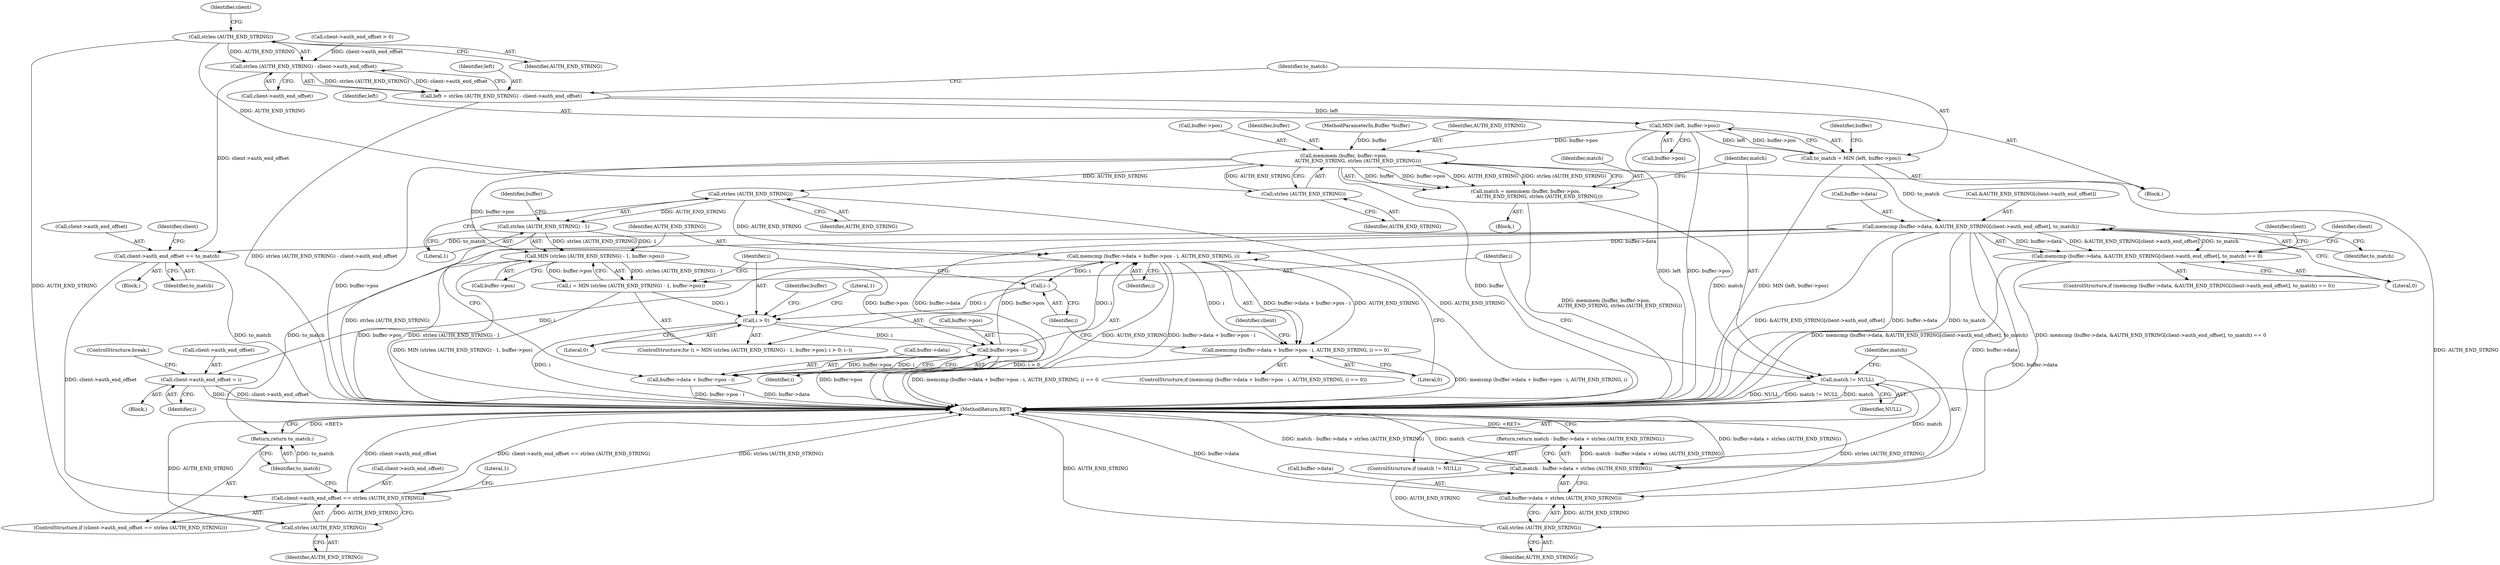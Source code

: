 digraph "1_flatpak_52346bf187b5a7f1c0fe9075b328b7ad6abe78f6@API" {
"1000124" [label="(Call,strlen (AUTH_END_STRING))"];
"1000123" [label="(Call,strlen (AUTH_END_STRING) - client->auth_end_offset)"];
"1000121" [label="(Call,left = strlen (AUTH_END_STRING) - client->auth_end_offset)"];
"1000132" [label="(Call,MIN (left, buffer->pos))"];
"1000130" [label="(Call,to_match = MIN (left, buffer->pos))"];
"1000139" [label="(Call,memcmp (buffer->data, &AUTH_END_STRING[client->auth_end_offset], to_match))"];
"1000138" [label="(Call,memcmp (buffer->data, &AUTH_END_STRING[client->auth_end_offset], to_match) == 0)"];
"1000152" [label="(Call,client->auth_end_offset += to_match)"];
"1000158" [label="(Call,client->auth_end_offset == strlen (AUTH_END_STRING))"];
"1000164" [label="(Return,return to_match;)"];
"1000190" [label="(Call,match - buffer->data + strlen (AUTH_END_STRING))"];
"1000189" [label="(Return,return match - buffer->data + strlen (AUTH_END_STRING);)"];
"1000192" [label="(Call,buffer->data + strlen (AUTH_END_STRING))"];
"1000217" [label="(Call,memcmp (buffer->data + buffer->pos - i, AUTH_END_STRING, i))"];
"1000212" [label="(Call,i--)"];
"1000209" [label="(Call,i > 0)"];
"1000222" [label="(Call,buffer->pos - i)"];
"1000218" [label="(Call,buffer->data + buffer->pos - i)"];
"1000216" [label="(Call,memcmp (buffer->data + buffer->pos - i, AUTH_END_STRING, i) == 0)"];
"1000231" [label="(Call,client->auth_end_offset = i)"];
"1000177" [label="(Call,memmem (buffer, buffer->pos,\n                  AUTH_END_STRING, strlen (AUTH_END_STRING)))"];
"1000175" [label="(Call,match = memmem (buffer, buffer->pos,\n                  AUTH_END_STRING, strlen (AUTH_END_STRING)))"];
"1000186" [label="(Call,match != NULL)"];
"1000196" [label="(Call,strlen (AUTH_END_STRING))"];
"1000203" [label="(Call,strlen (AUTH_END_STRING))"];
"1000202" [label="(Call,strlen (AUTH_END_STRING) - 1)"];
"1000201" [label="(Call,MIN (strlen (AUTH_END_STRING) - 1, buffer->pos))"];
"1000199" [label="(Call,i = MIN (strlen (AUTH_END_STRING) - 1, buffer->pos))"];
"1000162" [label="(Call,strlen (AUTH_END_STRING))"];
"1000183" [label="(Call,strlen (AUTH_END_STRING))"];
"1000202" [label="(Call,strlen (AUTH_END_STRING) - 1)"];
"1000182" [label="(Identifier,AUTH_END_STRING)"];
"1000212" [label="(Call,i--)"];
"1000210" [label="(Identifier,i)"];
"1000197" [label="(Identifier,AUTH_END_STRING)"];
"1000216" [label="(Call,memcmp (buffer->data + buffer->pos - i, AUTH_END_STRING, i) == 0)"];
"1000164" [label="(Return,return to_match;)"];
"1000222" [label="(Call,buffer->pos - i)"];
"1000236" [label="(ControlStructure,break;)"];
"1000127" [label="(Identifier,client)"];
"1000190" [label="(Call,match - buffer->data + strlen (AUTH_END_STRING))"];
"1000152" [label="(Call,client->auth_end_offset += to_match)"];
"1000211" [label="(Literal,0)"];
"1000193" [label="(Call,buffer->data)"];
"1000188" [label="(Identifier,NULL)"];
"1000165" [label="(Identifier,to_match)"];
"1000217" [label="(Call,memcmp (buffer->data + buffer->pos - i, AUTH_END_STRING, i))"];
"1000143" [label="(Call,&AUTH_END_STRING[client->auth_end_offset])"];
"1000114" [label="(Call,client->auth_end_offset > 0)"];
"1000171" [label="(Identifier,client)"];
"1000199" [label="(Call,i = MIN (strlen (AUTH_END_STRING) - 1, buffer->pos))"];
"1000159" [label="(Call,client->auth_end_offset)"];
"1000137" [label="(ControlStructure,if (memcmp (buffer->data, &AUTH_END_STRING[client->auth_end_offset], to_match) == 0))"];
"1000177" [label="(Call,memmem (buffer, buffer->pos,\n                  AUTH_END_STRING, strlen (AUTH_END_STRING)))"];
"1000158" [label="(Call,client->auth_end_offset == strlen (AUTH_END_STRING))"];
"1000232" [label="(Call,client->auth_end_offset)"];
"1000151" [label="(Block,)"];
"1000119" [label="(Block,)"];
"1000184" [label="(Identifier,AUTH_END_STRING)"];
"1000189" [label="(Return,return match - buffer->data + strlen (AUTH_END_STRING);)"];
"1000233" [label="(Identifier,client)"];
"1000131" [label="(Identifier,to_match)"];
"1000123" [label="(Call,strlen (AUTH_END_STRING) - client->auth_end_offset)"];
"1000160" [label="(Identifier,client)"];
"1000191" [label="(Identifier,match)"];
"1000231" [label="(Call,client->auth_end_offset = i)"];
"1000196" [label="(Call,strlen (AUTH_END_STRING))"];
"1000140" [label="(Call,buffer->data)"];
"1000149" [label="(Identifier,to_match)"];
"1000156" [label="(Identifier,to_match)"];
"1000134" [label="(Call,buffer->pos)"];
"1000121" [label="(Call,left = strlen (AUTH_END_STRING) - client->auth_end_offset)"];
"1000150" [label="(Literal,0)"];
"1000201" [label="(Call,MIN (strlen (AUTH_END_STRING) - 1, buffer->pos))"];
"1000205" [label="(Literal,1)"];
"1000125" [label="(Identifier,AUTH_END_STRING)"];
"1000138" [label="(Call,memcmp (buffer->data, &AUTH_END_STRING[client->auth_end_offset], to_match) == 0)"];
"1000179" [label="(Call,buffer->pos)"];
"1000162" [label="(Call,strlen (AUTH_END_STRING))"];
"1000220" [label="(Identifier,buffer)"];
"1000223" [label="(Call,buffer->pos)"];
"1000207" [label="(Identifier,buffer)"];
"1000124" [label="(Call,strlen (AUTH_END_STRING))"];
"1000130" [label="(Call,to_match = MIN (left, buffer->pos))"];
"1000239" [label="(Literal,1)"];
"1000122" [label="(Identifier,left)"];
"1000215" [label="(ControlStructure,if (memcmp (buffer->data + buffer->pos - i, AUTH_END_STRING, i) == 0))"];
"1000133" [label="(Identifier,left)"];
"1000126" [label="(Call,client->auth_end_offset)"];
"1000219" [label="(Call,buffer->data)"];
"1000154" [label="(Identifier,client)"];
"1000203" [label="(Call,strlen (AUTH_END_STRING))"];
"1000157" [label="(ControlStructure,if (client->auth_end_offset == strlen (AUTH_END_STRING)))"];
"1000139" [label="(Call,memcmp (buffer->data, &AUTH_END_STRING[client->auth_end_offset], to_match))"];
"1000192" [label="(Call,buffer->data + strlen (AUTH_END_STRING))"];
"1000230" [label="(Block,)"];
"1000183" [label="(Call,strlen (AUTH_END_STRING))"];
"1000200" [label="(Identifier,i)"];
"1000206" [label="(Call,buffer->pos)"];
"1000185" [label="(ControlStructure,if (match != NULL))"];
"1000209" [label="(Call,i > 0)"];
"1000110" [label="(Block,)"];
"1000227" [label="(Identifier,AUTH_END_STRING)"];
"1000178" [label="(Identifier,buffer)"];
"1000153" [label="(Call,client->auth_end_offset)"];
"1000163" [label="(Identifier,AUTH_END_STRING)"];
"1000175" [label="(Call,match = memmem (buffer, buffer->pos,\n                  AUTH_END_STRING, strlen (AUTH_END_STRING)))"];
"1000235" [label="(Identifier,i)"];
"1000213" [label="(Identifier,i)"];
"1000218" [label="(Call,buffer->data + buffer->pos - i)"];
"1000228" [label="(Identifier,i)"];
"1000187" [label="(Identifier,match)"];
"1000109" [label="(MethodParameterIn,Buffer *buffer)"];
"1000132" [label="(Call,MIN (left, buffer->pos))"];
"1000141" [label="(Identifier,buffer)"];
"1000176" [label="(Identifier,match)"];
"1000204" [label="(Identifier,AUTH_END_STRING)"];
"1000240" [label="(MethodReturn,RET)"];
"1000229" [label="(Literal,0)"];
"1000168" [label="(Literal,1)"];
"1000198" [label="(ControlStructure,for (i = MIN (strlen (AUTH_END_STRING) - 1, buffer->pos); i > 0; i--))"];
"1000226" [label="(Identifier,i)"];
"1000186" [label="(Call,match != NULL)"];
"1000124" -> "1000123"  [label="AST: "];
"1000124" -> "1000125"  [label="CFG: "];
"1000125" -> "1000124"  [label="AST: "];
"1000127" -> "1000124"  [label="CFG: "];
"1000124" -> "1000123"  [label="DDG: AUTH_END_STRING"];
"1000124" -> "1000162"  [label="DDG: AUTH_END_STRING"];
"1000124" -> "1000183"  [label="DDG: AUTH_END_STRING"];
"1000123" -> "1000121"  [label="AST: "];
"1000123" -> "1000126"  [label="CFG: "];
"1000126" -> "1000123"  [label="AST: "];
"1000121" -> "1000123"  [label="CFG: "];
"1000123" -> "1000121"  [label="DDG: strlen (AUTH_END_STRING)"];
"1000123" -> "1000121"  [label="DDG: client->auth_end_offset"];
"1000114" -> "1000123"  [label="DDG: client->auth_end_offset"];
"1000123" -> "1000152"  [label="DDG: client->auth_end_offset"];
"1000121" -> "1000119"  [label="AST: "];
"1000122" -> "1000121"  [label="AST: "];
"1000131" -> "1000121"  [label="CFG: "];
"1000121" -> "1000240"  [label="DDG: strlen (AUTH_END_STRING) - client->auth_end_offset"];
"1000121" -> "1000132"  [label="DDG: left"];
"1000132" -> "1000130"  [label="AST: "];
"1000132" -> "1000134"  [label="CFG: "];
"1000133" -> "1000132"  [label="AST: "];
"1000134" -> "1000132"  [label="AST: "];
"1000130" -> "1000132"  [label="CFG: "];
"1000132" -> "1000240"  [label="DDG: left"];
"1000132" -> "1000240"  [label="DDG: buffer->pos"];
"1000132" -> "1000130"  [label="DDG: left"];
"1000132" -> "1000130"  [label="DDG: buffer->pos"];
"1000132" -> "1000177"  [label="DDG: buffer->pos"];
"1000130" -> "1000119"  [label="AST: "];
"1000131" -> "1000130"  [label="AST: "];
"1000141" -> "1000130"  [label="CFG: "];
"1000130" -> "1000240"  [label="DDG: MIN (left, buffer->pos)"];
"1000130" -> "1000139"  [label="DDG: to_match"];
"1000139" -> "1000138"  [label="AST: "];
"1000139" -> "1000149"  [label="CFG: "];
"1000140" -> "1000139"  [label="AST: "];
"1000143" -> "1000139"  [label="AST: "];
"1000149" -> "1000139"  [label="AST: "];
"1000150" -> "1000139"  [label="CFG: "];
"1000139" -> "1000240"  [label="DDG: &AUTH_END_STRING[client->auth_end_offset]"];
"1000139" -> "1000240"  [label="DDG: buffer->data"];
"1000139" -> "1000240"  [label="DDG: to_match"];
"1000139" -> "1000138"  [label="DDG: buffer->data"];
"1000139" -> "1000138"  [label="DDG: &AUTH_END_STRING[client->auth_end_offset]"];
"1000139" -> "1000138"  [label="DDG: to_match"];
"1000139" -> "1000152"  [label="DDG: to_match"];
"1000139" -> "1000164"  [label="DDG: to_match"];
"1000139" -> "1000190"  [label="DDG: buffer->data"];
"1000139" -> "1000192"  [label="DDG: buffer->data"];
"1000139" -> "1000217"  [label="DDG: buffer->data"];
"1000139" -> "1000218"  [label="DDG: buffer->data"];
"1000138" -> "1000137"  [label="AST: "];
"1000138" -> "1000150"  [label="CFG: "];
"1000150" -> "1000138"  [label="AST: "];
"1000154" -> "1000138"  [label="CFG: "];
"1000171" -> "1000138"  [label="CFG: "];
"1000138" -> "1000240"  [label="DDG: memcmp (buffer->data, &AUTH_END_STRING[client->auth_end_offset], to_match)"];
"1000138" -> "1000240"  [label="DDG: memcmp (buffer->data, &AUTH_END_STRING[client->auth_end_offset], to_match) == 0"];
"1000152" -> "1000151"  [label="AST: "];
"1000152" -> "1000156"  [label="CFG: "];
"1000153" -> "1000152"  [label="AST: "];
"1000156" -> "1000152"  [label="AST: "];
"1000160" -> "1000152"  [label="CFG: "];
"1000152" -> "1000240"  [label="DDG: to_match"];
"1000152" -> "1000158"  [label="DDG: client->auth_end_offset"];
"1000158" -> "1000157"  [label="AST: "];
"1000158" -> "1000162"  [label="CFG: "];
"1000159" -> "1000158"  [label="AST: "];
"1000162" -> "1000158"  [label="AST: "];
"1000165" -> "1000158"  [label="CFG: "];
"1000168" -> "1000158"  [label="CFG: "];
"1000158" -> "1000240"  [label="DDG: client->auth_end_offset"];
"1000158" -> "1000240"  [label="DDG: client->auth_end_offset == strlen (AUTH_END_STRING)"];
"1000158" -> "1000240"  [label="DDG: strlen (AUTH_END_STRING)"];
"1000162" -> "1000158"  [label="DDG: AUTH_END_STRING"];
"1000164" -> "1000157"  [label="AST: "];
"1000164" -> "1000165"  [label="CFG: "];
"1000165" -> "1000164"  [label="AST: "];
"1000240" -> "1000164"  [label="CFG: "];
"1000164" -> "1000240"  [label="DDG: <RET>"];
"1000165" -> "1000164"  [label="DDG: to_match"];
"1000190" -> "1000189"  [label="AST: "];
"1000190" -> "1000192"  [label="CFG: "];
"1000191" -> "1000190"  [label="AST: "];
"1000192" -> "1000190"  [label="AST: "];
"1000189" -> "1000190"  [label="CFG: "];
"1000190" -> "1000240"  [label="DDG: buffer->data + strlen (AUTH_END_STRING)"];
"1000190" -> "1000240"  [label="DDG: match - buffer->data + strlen (AUTH_END_STRING)"];
"1000190" -> "1000240"  [label="DDG: match"];
"1000190" -> "1000189"  [label="DDG: match - buffer->data + strlen (AUTH_END_STRING)"];
"1000186" -> "1000190"  [label="DDG: match"];
"1000196" -> "1000190"  [label="DDG: AUTH_END_STRING"];
"1000189" -> "1000185"  [label="AST: "];
"1000240" -> "1000189"  [label="CFG: "];
"1000189" -> "1000240"  [label="DDG: <RET>"];
"1000192" -> "1000196"  [label="CFG: "];
"1000193" -> "1000192"  [label="AST: "];
"1000196" -> "1000192"  [label="AST: "];
"1000192" -> "1000240"  [label="DDG: buffer->data"];
"1000192" -> "1000240"  [label="DDG: strlen (AUTH_END_STRING)"];
"1000196" -> "1000192"  [label="DDG: AUTH_END_STRING"];
"1000217" -> "1000216"  [label="AST: "];
"1000217" -> "1000228"  [label="CFG: "];
"1000218" -> "1000217"  [label="AST: "];
"1000227" -> "1000217"  [label="AST: "];
"1000228" -> "1000217"  [label="AST: "];
"1000229" -> "1000217"  [label="CFG: "];
"1000217" -> "1000240"  [label="DDG: AUTH_END_STRING"];
"1000217" -> "1000240"  [label="DDG: buffer->data + buffer->pos - i"];
"1000217" -> "1000212"  [label="DDG: i"];
"1000217" -> "1000216"  [label="DDG: buffer->data + buffer->pos - i"];
"1000217" -> "1000216"  [label="DDG: AUTH_END_STRING"];
"1000217" -> "1000216"  [label="DDG: i"];
"1000222" -> "1000217"  [label="DDG: buffer->pos"];
"1000222" -> "1000217"  [label="DDG: i"];
"1000203" -> "1000217"  [label="DDG: AUTH_END_STRING"];
"1000217" -> "1000231"  [label="DDG: i"];
"1000212" -> "1000198"  [label="AST: "];
"1000212" -> "1000213"  [label="CFG: "];
"1000213" -> "1000212"  [label="AST: "];
"1000210" -> "1000212"  [label="CFG: "];
"1000212" -> "1000209"  [label="DDG: i"];
"1000209" -> "1000198"  [label="AST: "];
"1000209" -> "1000211"  [label="CFG: "];
"1000210" -> "1000209"  [label="AST: "];
"1000211" -> "1000209"  [label="AST: "];
"1000220" -> "1000209"  [label="CFG: "];
"1000239" -> "1000209"  [label="CFG: "];
"1000209" -> "1000240"  [label="DDG: i"];
"1000209" -> "1000240"  [label="DDG: i > 0"];
"1000199" -> "1000209"  [label="DDG: i"];
"1000209" -> "1000222"  [label="DDG: i"];
"1000222" -> "1000218"  [label="AST: "];
"1000222" -> "1000226"  [label="CFG: "];
"1000223" -> "1000222"  [label="AST: "];
"1000226" -> "1000222"  [label="AST: "];
"1000218" -> "1000222"  [label="CFG: "];
"1000222" -> "1000240"  [label="DDG: buffer->pos"];
"1000222" -> "1000218"  [label="DDG: buffer->pos"];
"1000222" -> "1000218"  [label="DDG: i"];
"1000201" -> "1000222"  [label="DDG: buffer->pos"];
"1000219" -> "1000218"  [label="AST: "];
"1000227" -> "1000218"  [label="CFG: "];
"1000218" -> "1000240"  [label="DDG: buffer->data"];
"1000218" -> "1000240"  [label="DDG: buffer->pos - i"];
"1000216" -> "1000215"  [label="AST: "];
"1000216" -> "1000229"  [label="CFG: "];
"1000229" -> "1000216"  [label="AST: "];
"1000233" -> "1000216"  [label="CFG: "];
"1000213" -> "1000216"  [label="CFG: "];
"1000216" -> "1000240"  [label="DDG: memcmp (buffer->data + buffer->pos - i, AUTH_END_STRING, i) == 0"];
"1000216" -> "1000240"  [label="DDG: memcmp (buffer->data + buffer->pos - i, AUTH_END_STRING, i)"];
"1000231" -> "1000230"  [label="AST: "];
"1000231" -> "1000235"  [label="CFG: "];
"1000232" -> "1000231"  [label="AST: "];
"1000235" -> "1000231"  [label="AST: "];
"1000236" -> "1000231"  [label="CFG: "];
"1000231" -> "1000240"  [label="DDG: i"];
"1000231" -> "1000240"  [label="DDG: client->auth_end_offset"];
"1000177" -> "1000175"  [label="AST: "];
"1000177" -> "1000183"  [label="CFG: "];
"1000178" -> "1000177"  [label="AST: "];
"1000179" -> "1000177"  [label="AST: "];
"1000182" -> "1000177"  [label="AST: "];
"1000183" -> "1000177"  [label="AST: "];
"1000175" -> "1000177"  [label="CFG: "];
"1000177" -> "1000240"  [label="DDG: buffer->pos"];
"1000177" -> "1000240"  [label="DDG: buffer"];
"1000177" -> "1000175"  [label="DDG: buffer"];
"1000177" -> "1000175"  [label="DDG: buffer->pos"];
"1000177" -> "1000175"  [label="DDG: AUTH_END_STRING"];
"1000177" -> "1000175"  [label="DDG: strlen (AUTH_END_STRING)"];
"1000109" -> "1000177"  [label="DDG: buffer"];
"1000183" -> "1000177"  [label="DDG: AUTH_END_STRING"];
"1000177" -> "1000196"  [label="DDG: AUTH_END_STRING"];
"1000177" -> "1000203"  [label="DDG: AUTH_END_STRING"];
"1000177" -> "1000201"  [label="DDG: buffer->pos"];
"1000175" -> "1000110"  [label="AST: "];
"1000176" -> "1000175"  [label="AST: "];
"1000187" -> "1000175"  [label="CFG: "];
"1000175" -> "1000240"  [label="DDG: memmem (buffer, buffer->pos,\n                  AUTH_END_STRING, strlen (AUTH_END_STRING))"];
"1000175" -> "1000186"  [label="DDG: match"];
"1000186" -> "1000185"  [label="AST: "];
"1000186" -> "1000188"  [label="CFG: "];
"1000187" -> "1000186"  [label="AST: "];
"1000188" -> "1000186"  [label="AST: "];
"1000191" -> "1000186"  [label="CFG: "];
"1000200" -> "1000186"  [label="CFG: "];
"1000186" -> "1000240"  [label="DDG: match"];
"1000186" -> "1000240"  [label="DDG: NULL"];
"1000186" -> "1000240"  [label="DDG: match != NULL"];
"1000196" -> "1000197"  [label="CFG: "];
"1000197" -> "1000196"  [label="AST: "];
"1000196" -> "1000240"  [label="DDG: AUTH_END_STRING"];
"1000203" -> "1000202"  [label="AST: "];
"1000203" -> "1000204"  [label="CFG: "];
"1000204" -> "1000203"  [label="AST: "];
"1000205" -> "1000203"  [label="CFG: "];
"1000203" -> "1000240"  [label="DDG: AUTH_END_STRING"];
"1000203" -> "1000202"  [label="DDG: AUTH_END_STRING"];
"1000202" -> "1000201"  [label="AST: "];
"1000202" -> "1000205"  [label="CFG: "];
"1000205" -> "1000202"  [label="AST: "];
"1000207" -> "1000202"  [label="CFG: "];
"1000202" -> "1000240"  [label="DDG: strlen (AUTH_END_STRING)"];
"1000202" -> "1000201"  [label="DDG: strlen (AUTH_END_STRING)"];
"1000202" -> "1000201"  [label="DDG: 1"];
"1000201" -> "1000199"  [label="AST: "];
"1000201" -> "1000206"  [label="CFG: "];
"1000206" -> "1000201"  [label="AST: "];
"1000199" -> "1000201"  [label="CFG: "];
"1000201" -> "1000240"  [label="DDG: buffer->pos"];
"1000201" -> "1000240"  [label="DDG: strlen (AUTH_END_STRING) - 1"];
"1000201" -> "1000199"  [label="DDG: strlen (AUTH_END_STRING) - 1"];
"1000201" -> "1000199"  [label="DDG: buffer->pos"];
"1000199" -> "1000198"  [label="AST: "];
"1000200" -> "1000199"  [label="AST: "];
"1000210" -> "1000199"  [label="CFG: "];
"1000199" -> "1000240"  [label="DDG: MIN (strlen (AUTH_END_STRING) - 1, buffer->pos)"];
"1000162" -> "1000163"  [label="CFG: "];
"1000163" -> "1000162"  [label="AST: "];
"1000162" -> "1000240"  [label="DDG: AUTH_END_STRING"];
"1000183" -> "1000184"  [label="CFG: "];
"1000184" -> "1000183"  [label="AST: "];
}

